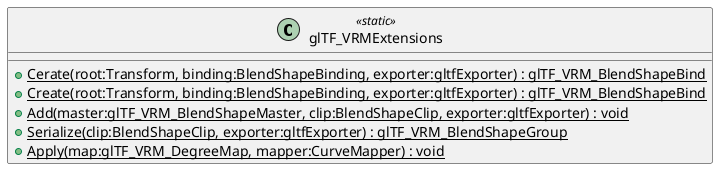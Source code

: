 @startuml
class glTF_VRMExtensions <<static>> {
    + {static} Cerate(root:Transform, binding:BlendShapeBinding, exporter:gltfExporter) : glTF_VRM_BlendShapeBind
    + {static} Create(root:Transform, binding:BlendShapeBinding, exporter:gltfExporter) : glTF_VRM_BlendShapeBind
    + {static} Add(master:glTF_VRM_BlendShapeMaster, clip:BlendShapeClip, exporter:gltfExporter) : void
    + {static} Serialize(clip:BlendShapeClip, exporter:gltfExporter) : glTF_VRM_BlendShapeGroup
    + {static} Apply(map:glTF_VRM_DegreeMap, mapper:CurveMapper) : void
}
@enduml
